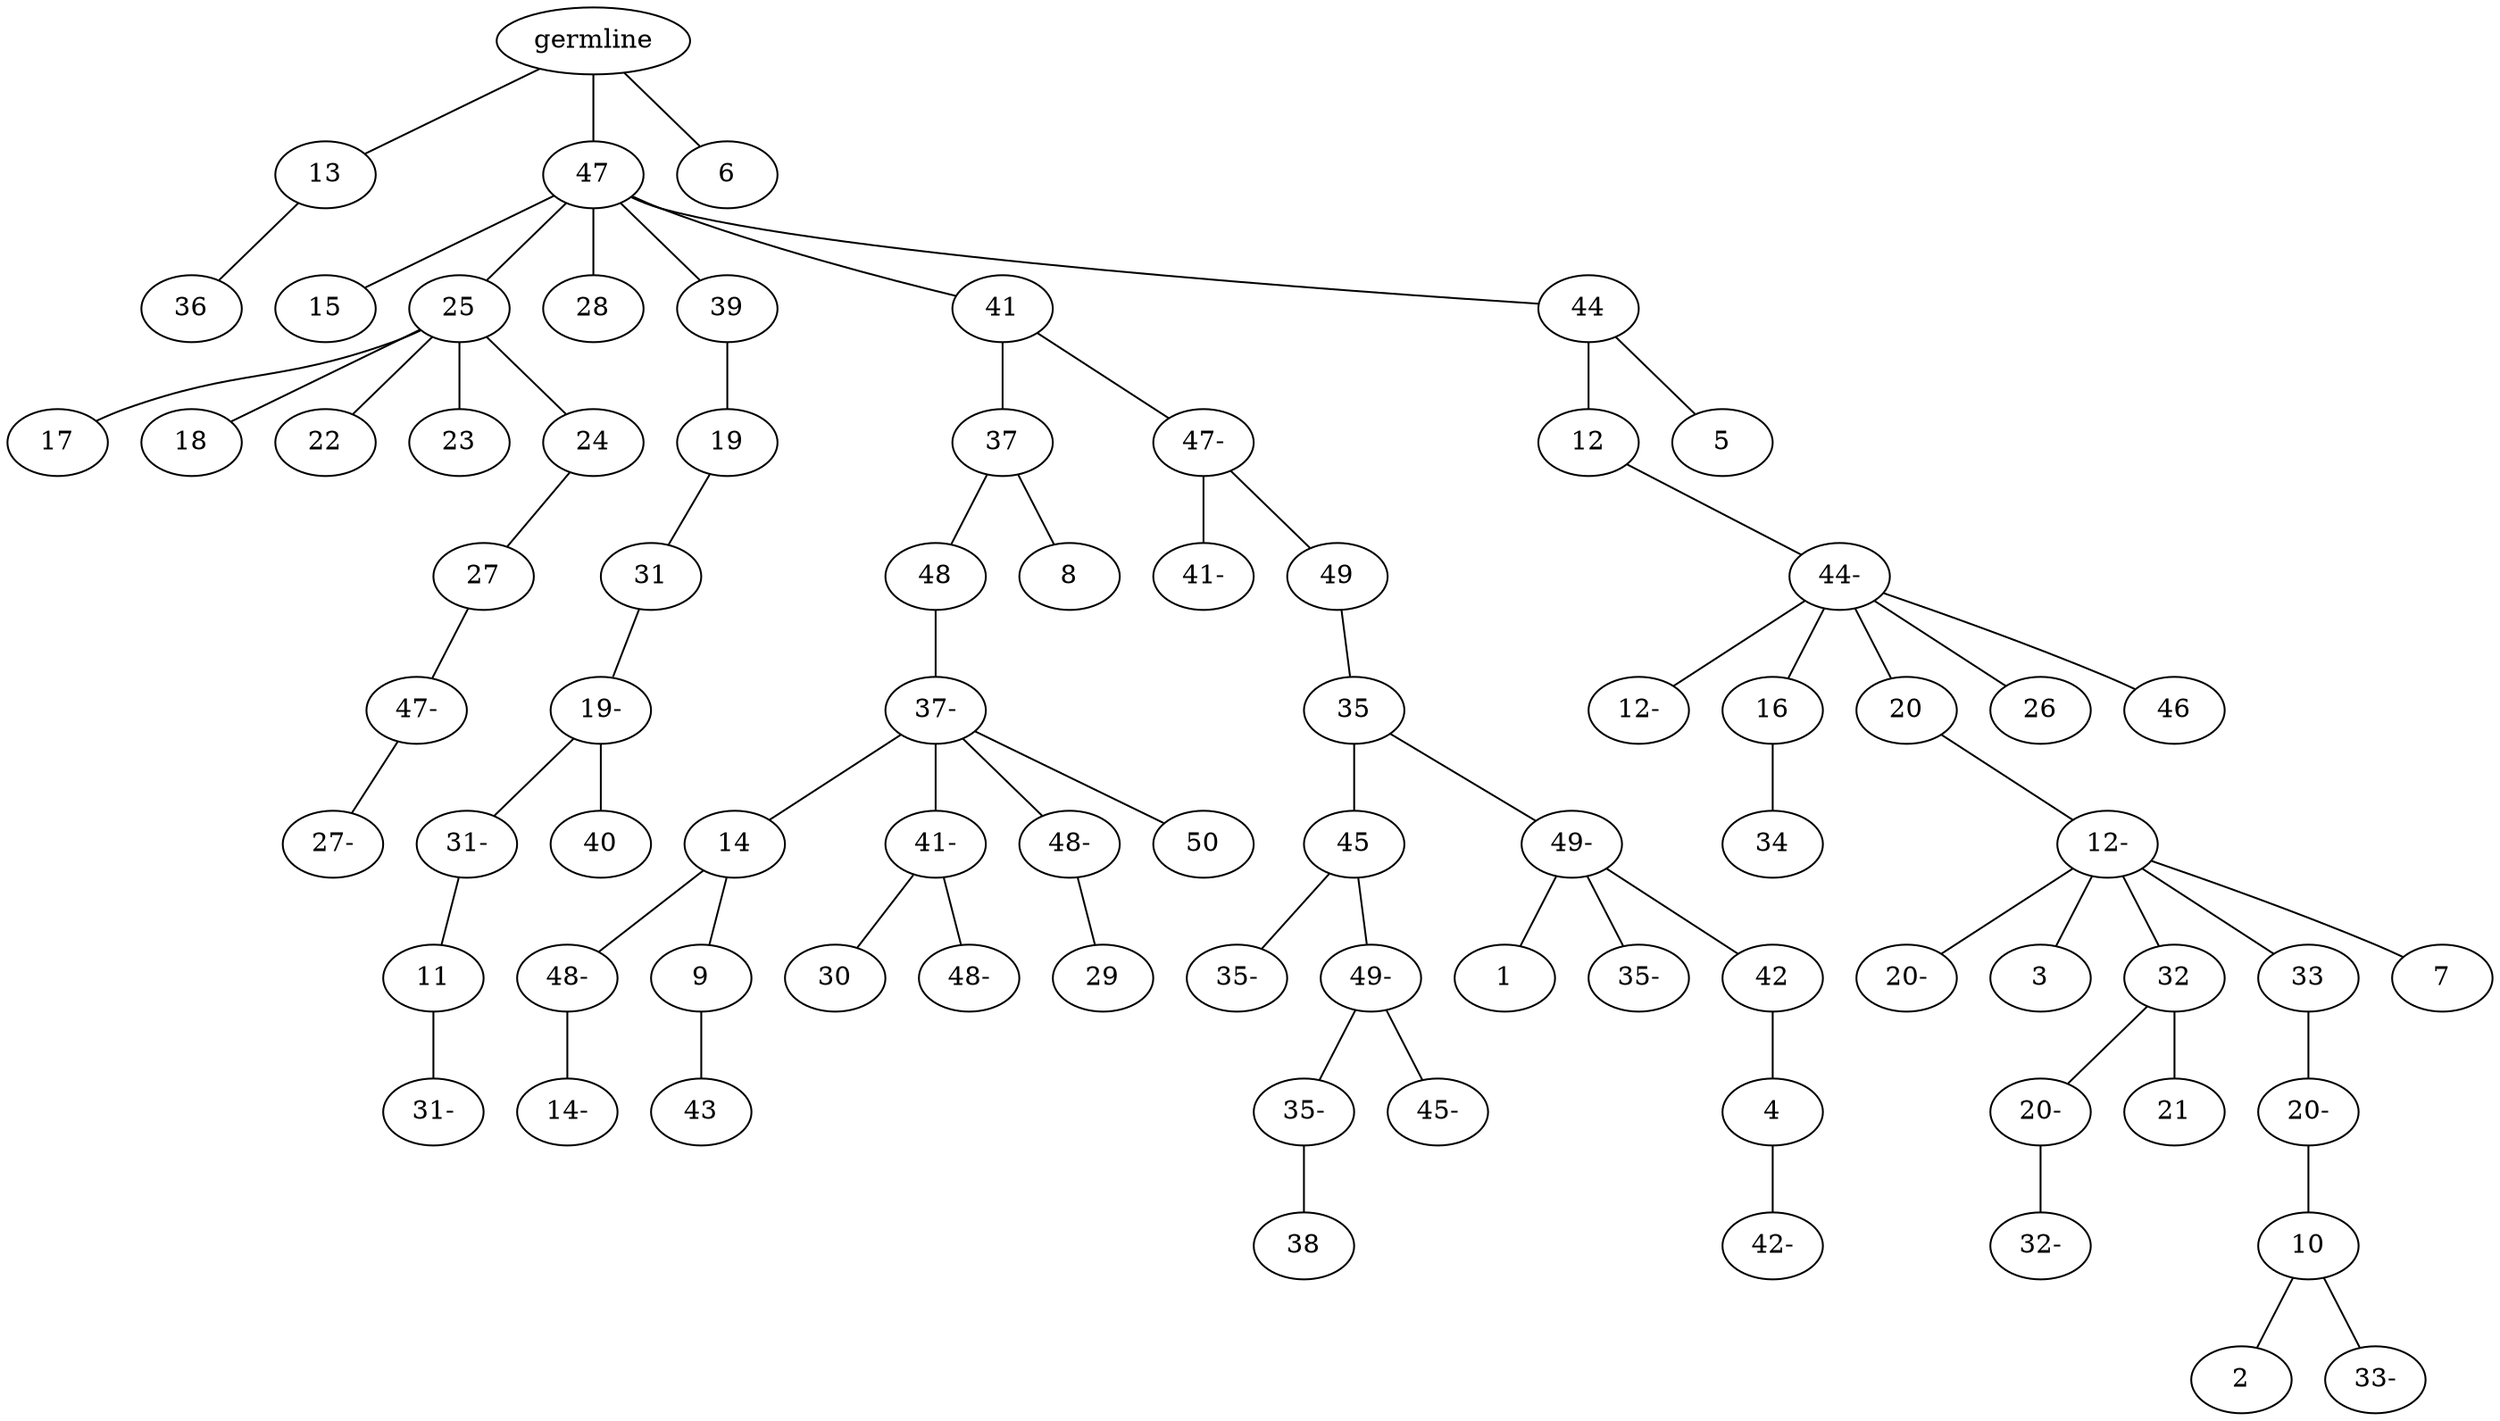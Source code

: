 graph tree {
    "139859296207344" [label="germline"];
    "139859294857104" [label="13"];
    "139859294855760" [label="36"];
    "139859294855424" [label="47"];
    "139859294856720" [label="15"];
    "139859294855376" [label="25"];
    "139859294857440" [label="17"];
    "139859294858352" [label="18"];
    "139859294858448" [label="22"];
    "139859294856000" [label="23"];
    "139859294855712" [label="24"];
    "139859294858304" [label="27"];
    "139859294857056" [label="47-"];
    "139859294858016" [label="27-"];
    "139859294857680" [label="28"];
    "139859294857008" [label="39"];
    "139859278143440" [label="19"];
    "139859278141184" [label="31"];
    "139859278142864" [label="19-"];
    "139859286436736" [label="31-"];
    "139859286436688" [label="11"];
    "139859286436784" [label="31-"];
    "139859286435008" [label="40"];
    "139859294856576" [label="41"];
    "139859294856672" [label="37"];
    "139859291171232" [label="48"];
    "139859291169792" [label="37-"];
    "139859291169072" [label="14"];
    "139859291170032" [label="48-"];
    "139859291170992" [label="14-"];
    "139859291169888" [label="9"];
    "139859291169696" [label="43"];
    "139859291172144" [label="41-"];
    "139859291171280" [label="30"];
    "139859291171952" [label="48-"];
    "139859291172528" [label="48-"];
    "139859283472144" [label="29"];
    "139859291169840" [label="50"];
    "139859291168976" [label="8"];
    "139859291169168" [label="47-"];
    "139859291170368" [label="41-"];
    "139859289742448" [label="49"];
    "139859294039056" [label="35"];
    "139859298457536" [label="45"];
    "139859298458400" [label="35-"];
    "139859298457680" [label="49-"];
    "139859298456000" [label="35-"];
    "139859298456960" [label="38"];
    "139859298458928" [label="45-"];
    "139859298458208" [label="49-"];
    "139859298458352" [label="1"];
    "139859298455664" [label="35-"];
    "139859298459168" [label="42"];
    "139859298459120" [label="4"];
    "139859298456384" [label="42-"];
    "139859294859072" [label="44"];
    "139859291171136" [label="12"];
    "139859298458160" [label="44-"];
    "139859298455616" [label="12-"];
    "139859298459024" [label="16"];
    "139859298459360" [label="34"];
    "139859298457200" [label="20"];
    "139859298459456" [label="12-"];
    "139859298458448" [label="20-"];
    "139859298458688" [label="3"];
    "139859298455856" [label="32"];
    "139859297046432" [label="20-"];
    "139859297044512" [label="32-"];
    "139859297044224" [label="21"];
    "139859298459600" [label="33"];
    "139859297043888" [label="20-"];
    "139859297043984" [label="10"];
    "139859297042832" [label="2"];
    "139859297043840" [label="33-"];
    "139859297045472" [label="7"];
    "139859298458976" [label="26"];
    "139859298456768" [label="46"];
    "139859294037280" [label="5"];
    "139859294857488" [label="6"];
    "139859296207344" -- "139859294857104";
    "139859296207344" -- "139859294855424";
    "139859296207344" -- "139859294857488";
    "139859294857104" -- "139859294855760";
    "139859294855424" -- "139859294856720";
    "139859294855424" -- "139859294855376";
    "139859294855424" -- "139859294857680";
    "139859294855424" -- "139859294857008";
    "139859294855424" -- "139859294856576";
    "139859294855424" -- "139859294859072";
    "139859294855376" -- "139859294857440";
    "139859294855376" -- "139859294858352";
    "139859294855376" -- "139859294858448";
    "139859294855376" -- "139859294856000";
    "139859294855376" -- "139859294855712";
    "139859294855712" -- "139859294858304";
    "139859294858304" -- "139859294857056";
    "139859294857056" -- "139859294858016";
    "139859294857008" -- "139859278143440";
    "139859278143440" -- "139859278141184";
    "139859278141184" -- "139859278142864";
    "139859278142864" -- "139859286436736";
    "139859278142864" -- "139859286435008";
    "139859286436736" -- "139859286436688";
    "139859286436688" -- "139859286436784";
    "139859294856576" -- "139859294856672";
    "139859294856576" -- "139859291169168";
    "139859294856672" -- "139859291171232";
    "139859294856672" -- "139859291168976";
    "139859291171232" -- "139859291169792";
    "139859291169792" -- "139859291169072";
    "139859291169792" -- "139859291172144";
    "139859291169792" -- "139859291172528";
    "139859291169792" -- "139859291169840";
    "139859291169072" -- "139859291170032";
    "139859291169072" -- "139859291169888";
    "139859291170032" -- "139859291170992";
    "139859291169888" -- "139859291169696";
    "139859291172144" -- "139859291171280";
    "139859291172144" -- "139859291171952";
    "139859291172528" -- "139859283472144";
    "139859291169168" -- "139859291170368";
    "139859291169168" -- "139859289742448";
    "139859289742448" -- "139859294039056";
    "139859294039056" -- "139859298457536";
    "139859294039056" -- "139859298458208";
    "139859298457536" -- "139859298458400";
    "139859298457536" -- "139859298457680";
    "139859298457680" -- "139859298456000";
    "139859298457680" -- "139859298458928";
    "139859298456000" -- "139859298456960";
    "139859298458208" -- "139859298458352";
    "139859298458208" -- "139859298455664";
    "139859298458208" -- "139859298459168";
    "139859298459168" -- "139859298459120";
    "139859298459120" -- "139859298456384";
    "139859294859072" -- "139859291171136";
    "139859294859072" -- "139859294037280";
    "139859291171136" -- "139859298458160";
    "139859298458160" -- "139859298455616";
    "139859298458160" -- "139859298459024";
    "139859298458160" -- "139859298457200";
    "139859298458160" -- "139859298458976";
    "139859298458160" -- "139859298456768";
    "139859298459024" -- "139859298459360";
    "139859298457200" -- "139859298459456";
    "139859298459456" -- "139859298458448";
    "139859298459456" -- "139859298458688";
    "139859298459456" -- "139859298455856";
    "139859298459456" -- "139859298459600";
    "139859298459456" -- "139859297045472";
    "139859298455856" -- "139859297046432";
    "139859298455856" -- "139859297044224";
    "139859297046432" -- "139859297044512";
    "139859298459600" -- "139859297043888";
    "139859297043888" -- "139859297043984";
    "139859297043984" -- "139859297042832";
    "139859297043984" -- "139859297043840";
}
